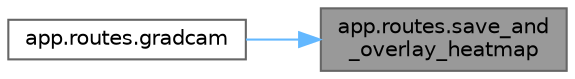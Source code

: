 digraph "app.routes.save_and_overlay_heatmap"
{
 // LATEX_PDF_SIZE
  bgcolor="transparent";
  edge [fontname=Helvetica,fontsize=10,labelfontname=Helvetica,labelfontsize=10];
  node [fontname=Helvetica,fontsize=10,shape=box,height=0.2,width=0.4];
  rankdir="RL";
  Node1 [id="Node000001",label="app.routes.save_and\l_overlay_heatmap",height=0.2,width=0.4,color="gray40", fillcolor="grey60", style="filled", fontcolor="black",tooltip=" "];
  Node1 -> Node2 [id="edge1_Node000001_Node000002",dir="back",color="steelblue1",style="solid",tooltip=" "];
  Node2 [id="Node000002",label="app.routes.gradcam",height=0.2,width=0.4,color="grey40", fillcolor="white", style="filled",URL="$namespaceapp_1_1routes.html#aea8480fdbc95265be065bcb0379ba384",tooltip=" "];
}
